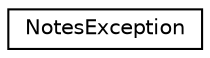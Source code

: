 digraph "Graphical Class Hierarchy"
{
  edge [fontname="Helvetica",fontsize="10",labelfontname="Helvetica",labelfontsize="10"];
  node [fontname="Helvetica",fontsize="10",shape=record];
  rankdir="LR";
  Node1 [label="NotesException",height=0.2,width=0.4,color="black", fillcolor="white", style="filled",URL="$class_notes_exception.html"];
}
